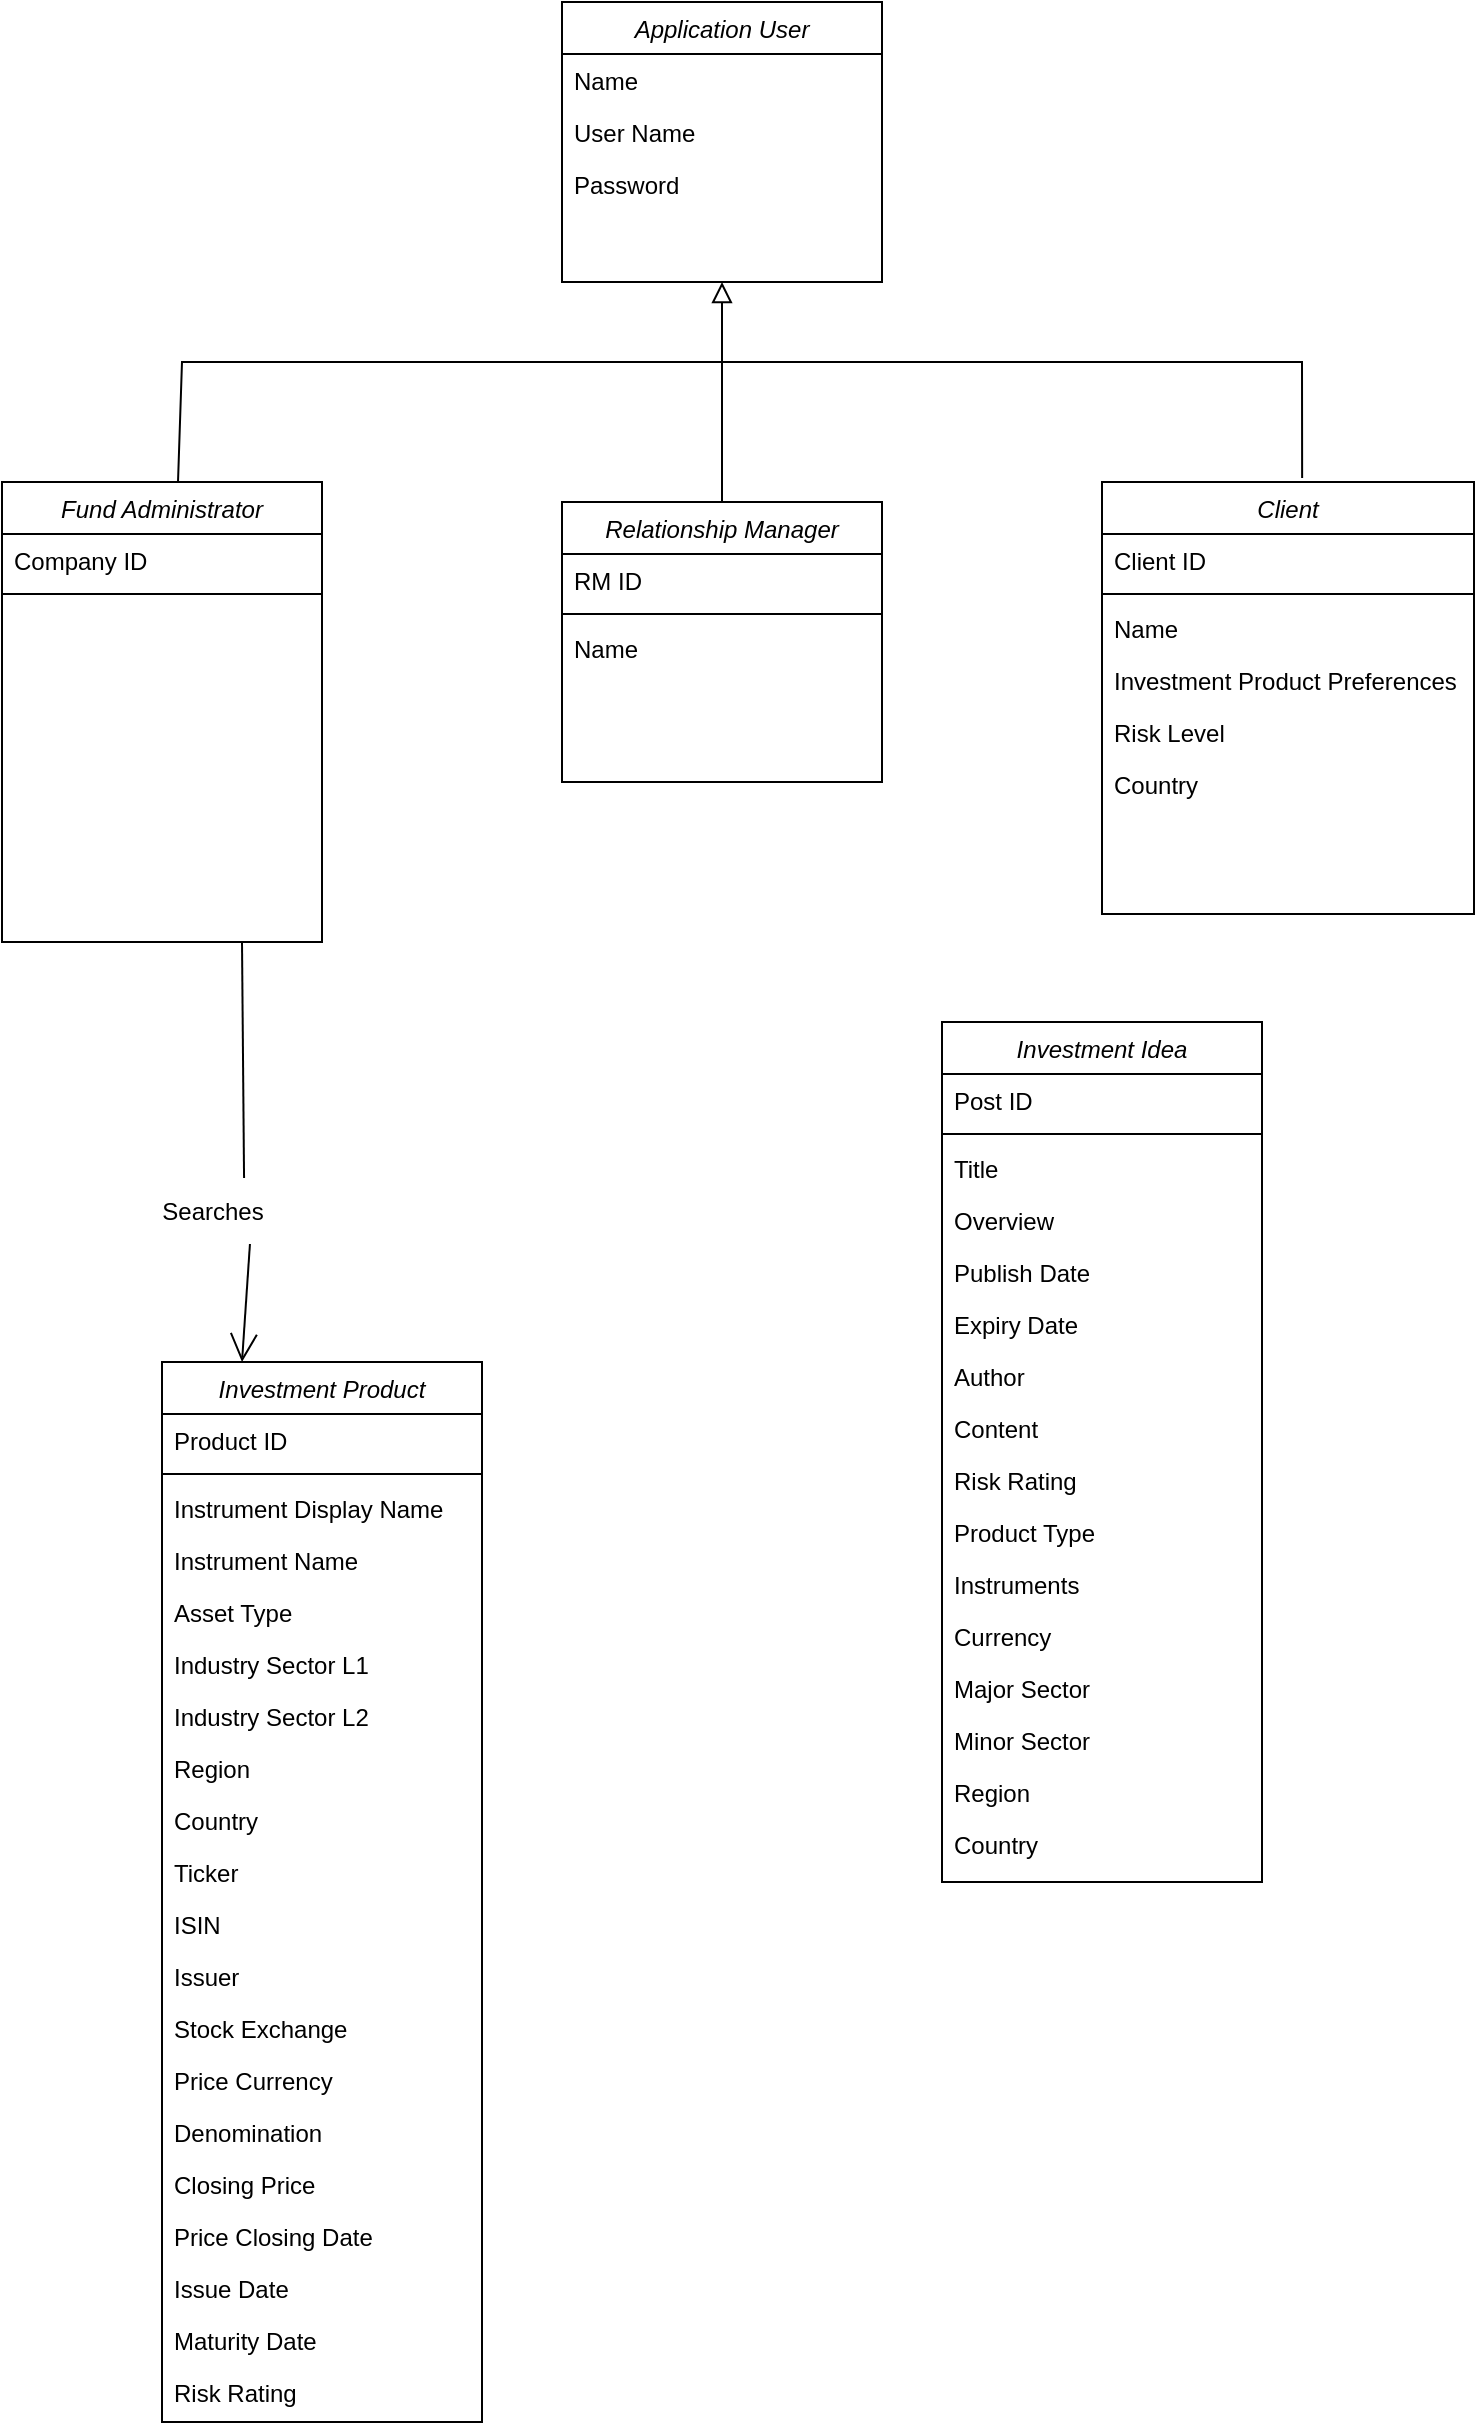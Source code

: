 <mxfile>
    <diagram id="C5RBs43oDa-KdzZeNtuy" name="Page-1">
        <mxGraphModel dx="1185" dy="790" grid="1" gridSize="10" guides="1" tooltips="1" connect="1" arrows="1" fold="1" page="1" pageScale="1" pageWidth="827" pageHeight="1169" math="0" shadow="0">
            <root>
                <mxCell id="WIyWlLk6GJQsqaUBKTNV-0"/>
                <mxCell id="WIyWlLk6GJQsqaUBKTNV-1" parent="WIyWlLk6GJQsqaUBKTNV-0"/>
                <mxCell id="zkfFHV4jXpPFQw0GAbJ--0" value="Client&#10;" style="swimlane;fontStyle=2;align=center;verticalAlign=top;childLayout=stackLayout;horizontal=1;startSize=26;horizontalStack=0;resizeParent=1;resizeLast=0;collapsible=1;marginBottom=0;rounded=0;shadow=0;strokeWidth=1;" parent="WIyWlLk6GJQsqaUBKTNV-1" vertex="1">
                    <mxGeometry x="630" y="270" width="186" height="216" as="geometry">
                        <mxRectangle x="254" y="110" width="160" height="26" as="alternateBounds"/>
                    </mxGeometry>
                </mxCell>
                <mxCell id="F6PwMTqQ3kAzX08vDkrz-4" value="Client ID" style="text;align=left;verticalAlign=top;spacingLeft=4;spacingRight=4;overflow=hidden;rotatable=0;points=[[0,0.5],[1,0.5]];portConstraint=eastwest;" parent="zkfFHV4jXpPFQw0GAbJ--0" vertex="1">
                    <mxGeometry y="26" width="186" height="26" as="geometry"/>
                </mxCell>
                <mxCell id="F6PwMTqQ3kAzX08vDkrz-5" value="" style="line;html=1;strokeWidth=1;align=left;verticalAlign=middle;spacingTop=-1;spacingLeft=3;spacingRight=3;rotatable=0;labelPosition=right;points=[];portConstraint=eastwest;" parent="zkfFHV4jXpPFQw0GAbJ--0" vertex="1">
                    <mxGeometry y="52" width="186" height="8" as="geometry"/>
                </mxCell>
                <mxCell id="zkfFHV4jXpPFQw0GAbJ--1" value="Name" style="text;align=left;verticalAlign=top;spacingLeft=4;spacingRight=4;overflow=hidden;rotatable=0;points=[[0,0.5],[1,0.5]];portConstraint=eastwest;" parent="zkfFHV4jXpPFQw0GAbJ--0" vertex="1">
                    <mxGeometry y="60" width="186" height="26" as="geometry"/>
                </mxCell>
                <mxCell id="zkfFHV4jXpPFQw0GAbJ--3" value="Investment Product Preferences " style="text;align=left;verticalAlign=top;spacingLeft=4;spacingRight=4;overflow=hidden;rotatable=0;points=[[0,0.5],[1,0.5]];portConstraint=eastwest;rounded=0;shadow=0;html=0;" parent="zkfFHV4jXpPFQw0GAbJ--0" vertex="1">
                    <mxGeometry y="86" width="186" height="26" as="geometry"/>
                </mxCell>
                <mxCell id="F6PwMTqQ3kAzX08vDkrz-0" value="Risk Level" style="text;align=left;verticalAlign=top;spacingLeft=4;spacingRight=4;overflow=hidden;rotatable=0;points=[[0,0.5],[1,0.5]];portConstraint=eastwest;rounded=0;shadow=0;html=0;" parent="zkfFHV4jXpPFQw0GAbJ--0" vertex="1">
                    <mxGeometry y="112" width="186" height="26" as="geometry"/>
                </mxCell>
                <mxCell id="zkfFHV4jXpPFQw0GAbJ--2" value="Country" style="text;align=left;verticalAlign=top;spacingLeft=4;spacingRight=4;overflow=hidden;rotatable=0;points=[[0,0.5],[1,0.5]];portConstraint=eastwest;rounded=0;shadow=0;html=0;" parent="zkfFHV4jXpPFQw0GAbJ--0" vertex="1">
                    <mxGeometry y="138" width="186" height="26" as="geometry"/>
                </mxCell>
                <mxCell id="zkfFHV4jXpPFQw0GAbJ--6" value="Investment Product" style="swimlane;fontStyle=2;align=center;verticalAlign=top;childLayout=stackLayout;horizontal=1;startSize=26;horizontalStack=0;resizeParent=1;resizeLast=0;collapsible=1;marginBottom=0;rounded=0;shadow=0;strokeWidth=1;" parent="WIyWlLk6GJQsqaUBKTNV-1" vertex="1">
                    <mxGeometry x="160" y="710" width="160" height="530" as="geometry">
                        <mxRectangle x="130" y="380" width="160" height="26" as="alternateBounds"/>
                    </mxGeometry>
                </mxCell>
                <mxCell id="zkfFHV4jXpPFQw0GAbJ--7" value="Product ID" style="text;align=left;verticalAlign=top;spacingLeft=4;spacingRight=4;overflow=hidden;rotatable=0;points=[[0,0.5],[1,0.5]];portConstraint=eastwest;" parent="zkfFHV4jXpPFQw0GAbJ--6" vertex="1">
                    <mxGeometry y="26" width="160" height="26" as="geometry"/>
                </mxCell>
                <mxCell id="zkfFHV4jXpPFQw0GAbJ--9" value="" style="line;html=1;strokeWidth=1;align=left;verticalAlign=middle;spacingTop=-1;spacingLeft=3;spacingRight=3;rotatable=0;labelPosition=right;points=[];portConstraint=eastwest;" parent="zkfFHV4jXpPFQw0GAbJ--6" vertex="1">
                    <mxGeometry y="52" width="160" height="8" as="geometry"/>
                </mxCell>
                <mxCell id="F6PwMTqQ3kAzX08vDkrz-9" value="Instrument Display Name" style="text;align=left;verticalAlign=top;spacingLeft=4;spacingRight=4;overflow=hidden;rotatable=0;points=[[0,0.5],[1,0.5]];portConstraint=eastwest;" parent="zkfFHV4jXpPFQw0GAbJ--6" vertex="1">
                    <mxGeometry y="60" width="160" height="26" as="geometry"/>
                </mxCell>
                <mxCell id="F6PwMTqQ3kAzX08vDkrz-10" value="Instrument Name" style="text;align=left;verticalAlign=top;spacingLeft=4;spacingRight=4;overflow=hidden;rotatable=0;points=[[0,0.5],[1,0.5]];portConstraint=eastwest;" parent="zkfFHV4jXpPFQw0GAbJ--6" vertex="1">
                    <mxGeometry y="86" width="160" height="26" as="geometry"/>
                </mxCell>
                <mxCell id="F6PwMTqQ3kAzX08vDkrz-11" value="Asset Type" style="text;align=left;verticalAlign=top;spacingLeft=4;spacingRight=4;overflow=hidden;rotatable=0;points=[[0,0.5],[1,0.5]];portConstraint=eastwest;" parent="zkfFHV4jXpPFQw0GAbJ--6" vertex="1">
                    <mxGeometry y="112" width="160" height="26" as="geometry"/>
                </mxCell>
                <mxCell id="F6PwMTqQ3kAzX08vDkrz-13" value="Industry Sector L1" style="text;align=left;verticalAlign=top;spacingLeft=4;spacingRight=4;overflow=hidden;rotatable=0;points=[[0,0.5],[1,0.5]];portConstraint=eastwest;" parent="zkfFHV4jXpPFQw0GAbJ--6" vertex="1">
                    <mxGeometry y="138" width="160" height="26" as="geometry"/>
                </mxCell>
                <mxCell id="F6PwMTqQ3kAzX08vDkrz-14" value="Industry Sector L2" style="text;align=left;verticalAlign=top;spacingLeft=4;spacingRight=4;overflow=hidden;rotatable=0;points=[[0,0.5],[1,0.5]];portConstraint=eastwest;" parent="zkfFHV4jXpPFQw0GAbJ--6" vertex="1">
                    <mxGeometry y="164" width="160" height="26" as="geometry"/>
                </mxCell>
                <mxCell id="F6PwMTqQ3kAzX08vDkrz-15" value="Region" style="text;align=left;verticalAlign=top;spacingLeft=4;spacingRight=4;overflow=hidden;rotatable=0;points=[[0,0.5],[1,0.5]];portConstraint=eastwest;" parent="zkfFHV4jXpPFQw0GAbJ--6" vertex="1">
                    <mxGeometry y="190" width="160" height="26" as="geometry"/>
                </mxCell>
                <mxCell id="F6PwMTqQ3kAzX08vDkrz-16" value="Country" style="text;align=left;verticalAlign=top;spacingLeft=4;spacingRight=4;overflow=hidden;rotatable=0;points=[[0,0.5],[1,0.5]];portConstraint=eastwest;" parent="zkfFHV4jXpPFQw0GAbJ--6" vertex="1">
                    <mxGeometry y="216" width="160" height="26" as="geometry"/>
                </mxCell>
                <mxCell id="F6PwMTqQ3kAzX08vDkrz-17" value="Ticker" style="text;align=left;verticalAlign=top;spacingLeft=4;spacingRight=4;overflow=hidden;rotatable=0;points=[[0,0.5],[1,0.5]];portConstraint=eastwest;" parent="zkfFHV4jXpPFQw0GAbJ--6" vertex="1">
                    <mxGeometry y="242" width="160" height="26" as="geometry"/>
                </mxCell>
                <mxCell id="F6PwMTqQ3kAzX08vDkrz-18" value="ISIN" style="text;align=left;verticalAlign=top;spacingLeft=4;spacingRight=4;overflow=hidden;rotatable=0;points=[[0,0.5],[1,0.5]];portConstraint=eastwest;" parent="zkfFHV4jXpPFQw0GAbJ--6" vertex="1">
                    <mxGeometry y="268" width="160" height="26" as="geometry"/>
                </mxCell>
                <mxCell id="F6PwMTqQ3kAzX08vDkrz-19" value="Issuer" style="text;align=left;verticalAlign=top;spacingLeft=4;spacingRight=4;overflow=hidden;rotatable=0;points=[[0,0.5],[1,0.5]];portConstraint=eastwest;" parent="zkfFHV4jXpPFQw0GAbJ--6" vertex="1">
                    <mxGeometry y="294" width="160" height="26" as="geometry"/>
                </mxCell>
                <mxCell id="F6PwMTqQ3kAzX08vDkrz-21" value="Stock Exchange" style="text;align=left;verticalAlign=top;spacingLeft=4;spacingRight=4;overflow=hidden;rotatable=0;points=[[0,0.5],[1,0.5]];portConstraint=eastwest;" parent="zkfFHV4jXpPFQw0GAbJ--6" vertex="1">
                    <mxGeometry y="320" width="160" height="26" as="geometry"/>
                </mxCell>
                <mxCell id="F6PwMTqQ3kAzX08vDkrz-22" value="Price Currency" style="text;align=left;verticalAlign=top;spacingLeft=4;spacingRight=4;overflow=hidden;rotatable=0;points=[[0,0.5],[1,0.5]];portConstraint=eastwest;" parent="zkfFHV4jXpPFQw0GAbJ--6" vertex="1">
                    <mxGeometry y="346" width="160" height="26" as="geometry"/>
                </mxCell>
                <mxCell id="F6PwMTqQ3kAzX08vDkrz-23" value="Denomination" style="text;align=left;verticalAlign=top;spacingLeft=4;spacingRight=4;overflow=hidden;rotatable=0;points=[[0,0.5],[1,0.5]];portConstraint=eastwest;" parent="zkfFHV4jXpPFQw0GAbJ--6" vertex="1">
                    <mxGeometry y="372" width="160" height="26" as="geometry"/>
                </mxCell>
                <mxCell id="F6PwMTqQ3kAzX08vDkrz-24" value="Closing Price" style="text;align=left;verticalAlign=top;spacingLeft=4;spacingRight=4;overflow=hidden;rotatable=0;points=[[0,0.5],[1,0.5]];portConstraint=eastwest;" parent="zkfFHV4jXpPFQw0GAbJ--6" vertex="1">
                    <mxGeometry y="398" width="160" height="26" as="geometry"/>
                </mxCell>
                <mxCell id="F6PwMTqQ3kAzX08vDkrz-25" value="Price Closing Date" style="text;align=left;verticalAlign=top;spacingLeft=4;spacingRight=4;overflow=hidden;rotatable=0;points=[[0,0.5],[1,0.5]];portConstraint=eastwest;" parent="zkfFHV4jXpPFQw0GAbJ--6" vertex="1">
                    <mxGeometry y="424" width="160" height="26" as="geometry"/>
                </mxCell>
                <mxCell id="F6PwMTqQ3kAzX08vDkrz-26" value="Issue Date" style="text;align=left;verticalAlign=top;spacingLeft=4;spacingRight=4;overflow=hidden;rotatable=0;points=[[0,0.5],[1,0.5]];portConstraint=eastwest;" parent="zkfFHV4jXpPFQw0GAbJ--6" vertex="1">
                    <mxGeometry y="450" width="160" height="26" as="geometry"/>
                </mxCell>
                <mxCell id="F6PwMTqQ3kAzX08vDkrz-27" value="Maturity Date" style="text;align=left;verticalAlign=top;spacingLeft=4;spacingRight=4;overflow=hidden;rotatable=0;points=[[0,0.5],[1,0.5]];portConstraint=eastwest;" parent="zkfFHV4jXpPFQw0GAbJ--6" vertex="1">
                    <mxGeometry y="476" width="160" height="26" as="geometry"/>
                </mxCell>
                <mxCell id="F6PwMTqQ3kAzX08vDkrz-28" value="Risk Rating" style="text;align=left;verticalAlign=top;spacingLeft=4;spacingRight=4;overflow=hidden;rotatable=0;points=[[0,0.5],[1,0.5]];portConstraint=eastwest;" parent="zkfFHV4jXpPFQw0GAbJ--6" vertex="1">
                    <mxGeometry y="502" width="160" height="26" as="geometry"/>
                </mxCell>
                <mxCell id="zkfFHV4jXpPFQw0GAbJ--13" value="Fund Administrator" style="swimlane;fontStyle=2;align=center;verticalAlign=top;childLayout=stackLayout;horizontal=1;startSize=26;horizontalStack=0;resizeParent=1;resizeLast=0;collapsible=1;marginBottom=0;rounded=0;shadow=0;strokeWidth=1;" parent="WIyWlLk6GJQsqaUBKTNV-1" vertex="1">
                    <mxGeometry x="80" y="270" width="160" height="230" as="geometry">
                        <mxRectangle x="340" y="380" width="170" height="26" as="alternateBounds"/>
                    </mxGeometry>
                </mxCell>
                <mxCell id="zkfFHV4jXpPFQw0GAbJ--14" value="Company ID" style="text;align=left;verticalAlign=top;spacingLeft=4;spacingRight=4;overflow=hidden;rotatable=0;points=[[0,0.5],[1,0.5]];portConstraint=eastwest;" parent="zkfFHV4jXpPFQw0GAbJ--13" vertex="1">
                    <mxGeometry y="26" width="160" height="26" as="geometry"/>
                </mxCell>
                <mxCell id="zkfFHV4jXpPFQw0GAbJ--15" value="" style="line;html=1;strokeWidth=1;align=left;verticalAlign=middle;spacingTop=-1;spacingLeft=3;spacingRight=3;rotatable=0;labelPosition=right;points=[];portConstraint=eastwest;" parent="zkfFHV4jXpPFQw0GAbJ--13" vertex="1">
                    <mxGeometry y="52" width="160" height="8" as="geometry"/>
                </mxCell>
                <mxCell id="zkfFHV4jXpPFQw0GAbJ--17" value="Relationship Manager" style="swimlane;fontStyle=2;align=center;verticalAlign=top;childLayout=stackLayout;horizontal=1;startSize=26;horizontalStack=0;resizeParent=1;resizeLast=0;collapsible=1;marginBottom=0;rounded=0;shadow=0;strokeWidth=1;" parent="WIyWlLk6GJQsqaUBKTNV-1" vertex="1">
                    <mxGeometry x="360" y="280" width="160" height="140" as="geometry">
                        <mxRectangle x="568" y="120" width="160" height="26" as="alternateBounds"/>
                    </mxGeometry>
                </mxCell>
                <mxCell id="zkfFHV4jXpPFQw0GAbJ--18" value="RM ID" style="text;align=left;verticalAlign=top;spacingLeft=4;spacingRight=4;overflow=hidden;rotatable=0;points=[[0,0.5],[1,0.5]];portConstraint=eastwest;" parent="zkfFHV4jXpPFQw0GAbJ--17" vertex="1">
                    <mxGeometry y="26" width="160" height="26" as="geometry"/>
                </mxCell>
                <mxCell id="F6PwMTqQ3kAzX08vDkrz-8" value="" style="line;html=1;strokeWidth=1;align=left;verticalAlign=middle;spacingTop=-1;spacingLeft=3;spacingRight=3;rotatable=0;labelPosition=right;points=[];portConstraint=eastwest;" parent="zkfFHV4jXpPFQw0GAbJ--17" vertex="1">
                    <mxGeometry y="52" width="160" height="8" as="geometry"/>
                </mxCell>
                <mxCell id="zkfFHV4jXpPFQw0GAbJ--19" value="Name" style="text;align=left;verticalAlign=top;spacingLeft=4;spacingRight=4;overflow=hidden;rotatable=0;points=[[0,0.5],[1,0.5]];portConstraint=eastwest;rounded=0;shadow=0;html=0;" parent="zkfFHV4jXpPFQw0GAbJ--17" vertex="1">
                    <mxGeometry y="60" width="160" height="26" as="geometry"/>
                </mxCell>
                <mxCell id="F6PwMTqQ3kAzX08vDkrz-29" value="Investment Idea" style="swimlane;fontStyle=2;align=center;verticalAlign=top;childLayout=stackLayout;horizontal=1;startSize=26;horizontalStack=0;resizeParent=1;resizeLast=0;collapsible=1;marginBottom=0;rounded=0;shadow=0;strokeWidth=1;" parent="WIyWlLk6GJQsqaUBKTNV-1" vertex="1">
                    <mxGeometry x="550" y="540" width="160" height="430" as="geometry">
                        <mxRectangle x="130" y="380" width="160" height="26" as="alternateBounds"/>
                    </mxGeometry>
                </mxCell>
                <mxCell id="F6PwMTqQ3kAzX08vDkrz-30" value="Post ID" style="text;align=left;verticalAlign=top;spacingLeft=4;spacingRight=4;overflow=hidden;rotatable=0;points=[[0,0.5],[1,0.5]];portConstraint=eastwest;" parent="F6PwMTqQ3kAzX08vDkrz-29" vertex="1">
                    <mxGeometry y="26" width="160" height="26" as="geometry"/>
                </mxCell>
                <mxCell id="F6PwMTqQ3kAzX08vDkrz-31" value="" style="line;html=1;strokeWidth=1;align=left;verticalAlign=middle;spacingTop=-1;spacingLeft=3;spacingRight=3;rotatable=0;labelPosition=right;points=[];portConstraint=eastwest;" parent="F6PwMTqQ3kAzX08vDkrz-29" vertex="1">
                    <mxGeometry y="52" width="160" height="8" as="geometry"/>
                </mxCell>
                <mxCell id="F6PwMTqQ3kAzX08vDkrz-32" value="Title" style="text;align=left;verticalAlign=top;spacingLeft=4;spacingRight=4;overflow=hidden;rotatable=0;points=[[0,0.5],[1,0.5]];portConstraint=eastwest;" parent="F6PwMTqQ3kAzX08vDkrz-29" vertex="1">
                    <mxGeometry y="60" width="160" height="26" as="geometry"/>
                </mxCell>
                <mxCell id="F6PwMTqQ3kAzX08vDkrz-33" value="Overview" style="text;align=left;verticalAlign=top;spacingLeft=4;spacingRight=4;overflow=hidden;rotatable=0;points=[[0,0.5],[1,0.5]];portConstraint=eastwest;" parent="F6PwMTqQ3kAzX08vDkrz-29" vertex="1">
                    <mxGeometry y="86" width="160" height="26" as="geometry"/>
                </mxCell>
                <mxCell id="F6PwMTqQ3kAzX08vDkrz-34" value="Publish Date" style="text;align=left;verticalAlign=top;spacingLeft=4;spacingRight=4;overflow=hidden;rotatable=0;points=[[0,0.5],[1,0.5]];portConstraint=eastwest;" parent="F6PwMTqQ3kAzX08vDkrz-29" vertex="1">
                    <mxGeometry y="112" width="160" height="26" as="geometry"/>
                </mxCell>
                <mxCell id="F6PwMTqQ3kAzX08vDkrz-35" value="Expiry Date" style="text;align=left;verticalAlign=top;spacingLeft=4;spacingRight=4;overflow=hidden;rotatable=0;points=[[0,0.5],[1,0.5]];portConstraint=eastwest;" parent="F6PwMTqQ3kAzX08vDkrz-29" vertex="1">
                    <mxGeometry y="138" width="160" height="26" as="geometry"/>
                </mxCell>
                <mxCell id="F6PwMTqQ3kAzX08vDkrz-36" value="Author" style="text;align=left;verticalAlign=top;spacingLeft=4;spacingRight=4;overflow=hidden;rotatable=0;points=[[0,0.5],[1,0.5]];portConstraint=eastwest;" parent="F6PwMTqQ3kAzX08vDkrz-29" vertex="1">
                    <mxGeometry y="164" width="160" height="26" as="geometry"/>
                </mxCell>
                <mxCell id="F6PwMTqQ3kAzX08vDkrz-37" value="Content" style="text;align=left;verticalAlign=top;spacingLeft=4;spacingRight=4;overflow=hidden;rotatable=0;points=[[0,0.5],[1,0.5]];portConstraint=eastwest;" parent="F6PwMTqQ3kAzX08vDkrz-29" vertex="1">
                    <mxGeometry y="190" width="160" height="26" as="geometry"/>
                </mxCell>
                <mxCell id="F6PwMTqQ3kAzX08vDkrz-38" value="Risk Rating" style="text;align=left;verticalAlign=top;spacingLeft=4;spacingRight=4;overflow=hidden;rotatable=0;points=[[0,0.5],[1,0.5]];portConstraint=eastwest;" parent="F6PwMTqQ3kAzX08vDkrz-29" vertex="1">
                    <mxGeometry y="216" width="160" height="26" as="geometry"/>
                </mxCell>
                <mxCell id="F6PwMTqQ3kAzX08vDkrz-39" value="Product Type" style="text;align=left;verticalAlign=top;spacingLeft=4;spacingRight=4;overflow=hidden;rotatable=0;points=[[0,0.5],[1,0.5]];portConstraint=eastwest;" parent="F6PwMTqQ3kAzX08vDkrz-29" vertex="1">
                    <mxGeometry y="242" width="160" height="26" as="geometry"/>
                </mxCell>
                <mxCell id="F6PwMTqQ3kAzX08vDkrz-40" value="Instruments" style="text;align=left;verticalAlign=top;spacingLeft=4;spacingRight=4;overflow=hidden;rotatable=0;points=[[0,0.5],[1,0.5]];portConstraint=eastwest;" parent="F6PwMTqQ3kAzX08vDkrz-29" vertex="1">
                    <mxGeometry y="268" width="160" height="26" as="geometry"/>
                </mxCell>
                <mxCell id="F6PwMTqQ3kAzX08vDkrz-41" value="Currency" style="text;align=left;verticalAlign=top;spacingLeft=4;spacingRight=4;overflow=hidden;rotatable=0;points=[[0,0.5],[1,0.5]];portConstraint=eastwest;" parent="F6PwMTqQ3kAzX08vDkrz-29" vertex="1">
                    <mxGeometry y="294" width="160" height="26" as="geometry"/>
                </mxCell>
                <mxCell id="F6PwMTqQ3kAzX08vDkrz-42" value="Major Sector" style="text;align=left;verticalAlign=top;spacingLeft=4;spacingRight=4;overflow=hidden;rotatable=0;points=[[0,0.5],[1,0.5]];portConstraint=eastwest;" parent="F6PwMTqQ3kAzX08vDkrz-29" vertex="1">
                    <mxGeometry y="320" width="160" height="26" as="geometry"/>
                </mxCell>
                <mxCell id="F6PwMTqQ3kAzX08vDkrz-43" value="Minor Sector" style="text;align=left;verticalAlign=top;spacingLeft=4;spacingRight=4;overflow=hidden;rotatable=0;points=[[0,0.5],[1,0.5]];portConstraint=eastwest;" parent="F6PwMTqQ3kAzX08vDkrz-29" vertex="1">
                    <mxGeometry y="346" width="160" height="26" as="geometry"/>
                </mxCell>
                <mxCell id="F6PwMTqQ3kAzX08vDkrz-44" value="Region" style="text;align=left;verticalAlign=top;spacingLeft=4;spacingRight=4;overflow=hidden;rotatable=0;points=[[0,0.5],[1,0.5]];portConstraint=eastwest;" parent="F6PwMTqQ3kAzX08vDkrz-29" vertex="1">
                    <mxGeometry y="372" width="160" height="26" as="geometry"/>
                </mxCell>
                <mxCell id="F6PwMTqQ3kAzX08vDkrz-45" value="Country" style="text;align=left;verticalAlign=top;spacingLeft=4;spacingRight=4;overflow=hidden;rotatable=0;points=[[0,0.5],[1,0.5]];portConstraint=eastwest;" parent="F6PwMTqQ3kAzX08vDkrz-29" vertex="1">
                    <mxGeometry y="398" width="160" height="26" as="geometry"/>
                </mxCell>
                <mxCell id="F6PwMTqQ3kAzX08vDkrz-50" value="" style="endArrow=none;html=1;rounded=0;exitX=0.729;exitY=-0.067;exitDx=0;exitDy=0;exitPerimeter=0;entryX=0.75;entryY=1;entryDx=0;entryDy=0;startArrow=none;" parent="WIyWlLk6GJQsqaUBKTNV-1" source="F6PwMTqQ3kAzX08vDkrz-51" target="zkfFHV4jXpPFQw0GAbJ--13" edge="1">
                    <mxGeometry width="50" height="50" relative="1" as="geometry">
                        <mxPoint x="660" y="380" as="sourcePoint"/>
                        <mxPoint x="710" y="330" as="targetPoint"/>
                    </mxGeometry>
                </mxCell>
                <mxCell id="F6PwMTqQ3kAzX08vDkrz-51" value="Searches" style="text;html=1;align=center;verticalAlign=middle;resizable=0;points=[];autosize=1;strokeColor=none;fillColor=none;" parent="WIyWlLk6GJQsqaUBKTNV-1" vertex="1">
                    <mxGeometry x="150" y="620" width="70" height="30" as="geometry"/>
                </mxCell>
                <mxCell id="F6PwMTqQ3kAzX08vDkrz-55" value="" style="endArrow=open;endFill=1;endSize=12;html=1;rounded=0;exitX=0.771;exitY=1.033;exitDx=0;exitDy=0;exitPerimeter=0;entryX=0.25;entryY=0;entryDx=0;entryDy=0;" parent="WIyWlLk6GJQsqaUBKTNV-1" source="F6PwMTqQ3kAzX08vDkrz-51" target="zkfFHV4jXpPFQw0GAbJ--6" edge="1">
                    <mxGeometry width="160" relative="1" as="geometry">
                        <mxPoint x="360" y="340" as="sourcePoint"/>
                        <mxPoint x="520" y="340" as="targetPoint"/>
                    </mxGeometry>
                </mxCell>
                <mxCell id="F6PwMTqQ3kAzX08vDkrz-56" value="Application User" style="swimlane;fontStyle=2;align=center;verticalAlign=top;childLayout=stackLayout;horizontal=1;startSize=26;horizontalStack=0;resizeParent=1;resizeLast=0;collapsible=1;marginBottom=0;rounded=0;shadow=0;strokeWidth=1;" parent="WIyWlLk6GJQsqaUBKTNV-1" vertex="1">
                    <mxGeometry x="360" y="30" width="160" height="140" as="geometry">
                        <mxRectangle x="568" y="120" width="160" height="26" as="alternateBounds"/>
                    </mxGeometry>
                </mxCell>
                <mxCell id="F6PwMTqQ3kAzX08vDkrz-59" value="Name" style="text;align=left;verticalAlign=top;spacingLeft=4;spacingRight=4;overflow=hidden;rotatable=0;points=[[0,0.5],[1,0.5]];portConstraint=eastwest;rounded=0;shadow=0;html=0;" parent="F6PwMTqQ3kAzX08vDkrz-56" vertex="1">
                    <mxGeometry y="26" width="160" height="26" as="geometry"/>
                </mxCell>
                <mxCell id="F6PwMTqQ3kAzX08vDkrz-60" value="User Name" style="text;align=left;verticalAlign=top;spacingLeft=4;spacingRight=4;overflow=hidden;rotatable=0;points=[[0,0.5],[1,0.5]];portConstraint=eastwest;rounded=0;shadow=0;html=0;" parent="F6PwMTqQ3kAzX08vDkrz-56" vertex="1">
                    <mxGeometry y="52" width="160" height="26" as="geometry"/>
                </mxCell>
                <mxCell id="F6PwMTqQ3kAzX08vDkrz-61" value="Password" style="text;align=left;verticalAlign=top;spacingLeft=4;spacingRight=4;overflow=hidden;rotatable=0;points=[[0,0.5],[1,0.5]];portConstraint=eastwest;rounded=0;shadow=0;html=0;" parent="F6PwMTqQ3kAzX08vDkrz-56" vertex="1">
                    <mxGeometry y="78" width="160" height="26" as="geometry"/>
                </mxCell>
                <mxCell id="F6PwMTqQ3kAzX08vDkrz-63" value="" style="endArrow=block;startArrow=none;endFill=0;startFill=0;endSize=8;html=1;verticalAlign=bottom;labelBackgroundColor=none;strokeWidth=1;rounded=0;edgeStyle=orthogonalEdgeStyle;entryX=0.5;entryY=1;entryDx=0;entryDy=0;" parent="WIyWlLk6GJQsqaUBKTNV-1" target="F6PwMTqQ3kAzX08vDkrz-56" edge="1">
                    <mxGeometry width="160" relative="1" as="geometry">
                        <mxPoint x="440" y="280" as="sourcePoint"/>
                        <mxPoint x="500" y="200" as="targetPoint"/>
                        <Array as="points">
                            <mxPoint x="440" y="280"/>
                        </Array>
                    </mxGeometry>
                </mxCell>
                <mxCell id="F6PwMTqQ3kAzX08vDkrz-66" value="" style="endArrow=none;html=1;rounded=0;entryX=0.538;entryY=-0.009;entryDx=0;entryDy=0;exitX=0.55;exitY=0;exitDx=0;exitDy=0;exitPerimeter=0;entryPerimeter=0;" parent="WIyWlLk6GJQsqaUBKTNV-1" source="zkfFHV4jXpPFQw0GAbJ--13" target="zkfFHV4jXpPFQw0GAbJ--0" edge="1">
                    <mxGeometry width="50" height="50" relative="1" as="geometry">
                        <mxPoint x="170" y="220" as="sourcePoint"/>
                        <mxPoint x="590" y="330" as="targetPoint"/>
                        <Array as="points">
                            <mxPoint x="170" y="210"/>
                            <mxPoint x="730" y="210"/>
                        </Array>
                    </mxGeometry>
                </mxCell>
            </root>
        </mxGraphModel>
    </diagram>
</mxfile>